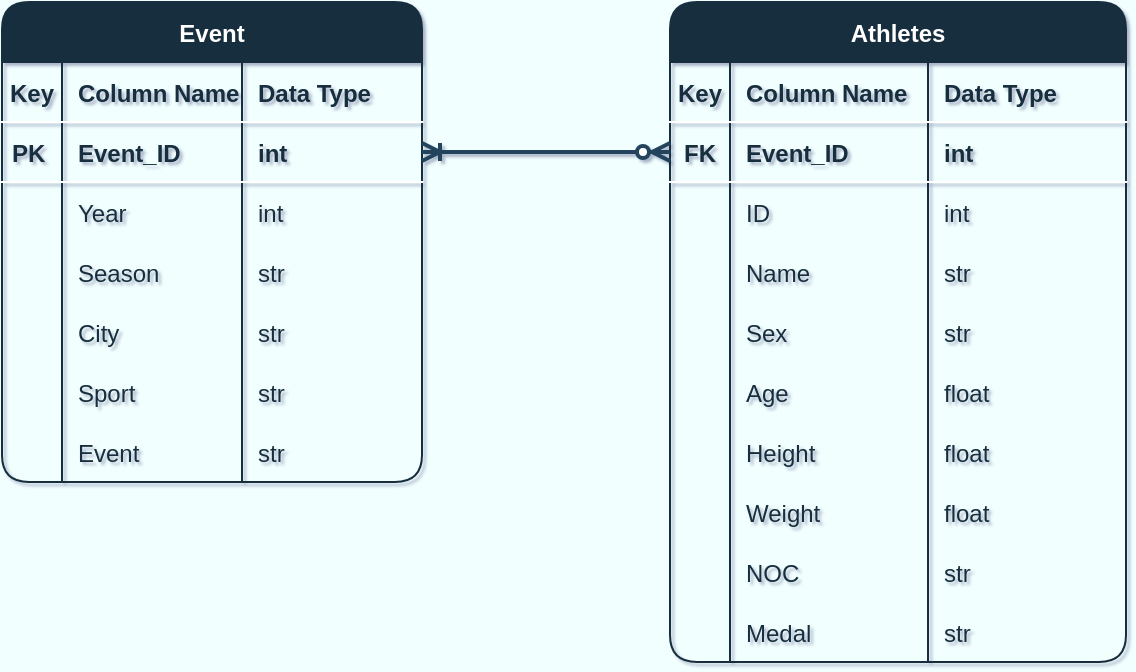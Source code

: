 <mxfile version="20.8.20" type="device"><diagram id="WiiV5bWWu4j-bYSQDRkj" name="Page-1"><mxGraphModel dx="1420" dy="746" grid="1" gridSize="10" guides="1" tooltips="1" connect="1" arrows="1" fold="1" page="1" pageScale="1" pageWidth="827" pageHeight="1169" background="#f2ffff" math="0" shadow="1"><root><mxCell id="0"/><mxCell id="1" parent="0"/><mxCell id="tx4dGXhJvyXeNef-bfkc-17" value="Event" style="shape=table;startSize=30;container=1;collapsible=1;childLayout=tableLayout;fixedRows=1;rowLines=0;fontStyle=1;align=center;resizeLast=1;labelBackgroundColor=none;shadow=0;fillColor=#182E3E;strokeColor=#162e3d;rounded=1;verticalAlign=middle;fontColor=#FFFFFF;gradientColor=none;swimlaneFillColor=none;strokeWidth=1;" parent="1" vertex="1"><mxGeometry x="80" y="120" width="210" height="240" as="geometry"/></mxCell><mxCell id="zEfpBd3IPEuqd6kIbxKW-10" style="shape=partialRectangle;collapsible=0;dropTarget=0;pointerEvents=0;fillColor=none;top=0;left=0;bottom=1;right=0;points=[[0,0.5],[1,0.5]];portConstraint=eastwest;strokeColor=#FFFFFF;fontColor=#FFFFFF;rounded=1;labelBackgroundColor=none;" parent="tx4dGXhJvyXeNef-bfkc-17" vertex="1"><mxGeometry y="30" width="210" height="30" as="geometry"/></mxCell><mxCell id="zEfpBd3IPEuqd6kIbxKW-11" value="Key" style="shape=partialRectangle;connectable=0;fillColor=none;top=0;left=0;bottom=0;right=0;fontStyle=1;overflow=hidden;strokeColor=#FFFFFF;fontColor=#162e3d;rounded=1;labelBackgroundColor=none;" parent="zEfpBd3IPEuqd6kIbxKW-10" vertex="1"><mxGeometry width="30" height="30" as="geometry"><mxRectangle width="30" height="30" as="alternateBounds"/></mxGeometry></mxCell><mxCell id="zEfpBd3IPEuqd6kIbxKW-12" value="Column Name" style="shape=partialRectangle;connectable=0;fillColor=none;top=0;left=0;bottom=0;right=0;align=left;spacingLeft=6;fontStyle=1;overflow=hidden;strokeColor=#FFFFFF;fontColor=#162e3d;rounded=1;labelBackgroundColor=none;" parent="zEfpBd3IPEuqd6kIbxKW-10" vertex="1"><mxGeometry x="30" width="90" height="30" as="geometry"><mxRectangle width="90" height="30" as="alternateBounds"/></mxGeometry></mxCell><mxCell id="zEfpBd3IPEuqd6kIbxKW-13" value="Data Type" style="shape=partialRectangle;connectable=0;fillColor=none;top=0;left=0;bottom=0;right=0;align=left;spacingLeft=6;fontStyle=1;overflow=hidden;strokeColor=#FFFFFF;fontColor=#162e3d;rounded=1;labelBackgroundColor=none;" parent="zEfpBd3IPEuqd6kIbxKW-10" vertex="1"><mxGeometry x="120" width="90" height="30" as="geometry"><mxRectangle width="90" height="30" as="alternateBounds"/></mxGeometry></mxCell><mxCell id="tx4dGXhJvyXeNef-bfkc-18" value="" style="shape=partialRectangle;collapsible=0;dropTarget=0;pointerEvents=0;fillColor=none;top=0;left=0;bottom=1;right=0;points=[[0,0.5],[1,0.5]];portConstraint=eastwest;strokeColor=#FFFFFF;fontColor=#FFFFFF;rounded=1;labelBackgroundColor=none;" parent="tx4dGXhJvyXeNef-bfkc-17" vertex="1"><mxGeometry y="60" width="210" height="30" as="geometry"/></mxCell><mxCell id="tx4dGXhJvyXeNef-bfkc-19" value="PK " style="shape=partialRectangle;connectable=0;fillColor=none;top=0;left=0;bottom=0;right=0;fontStyle=1;overflow=hidden;strokeColor=#FFFFFF;fontColor=#162e3d;rounded=1;labelBackgroundColor=none;" parent="tx4dGXhJvyXeNef-bfkc-18" vertex="1"><mxGeometry width="30" height="30" as="geometry"><mxRectangle width="30" height="30" as="alternateBounds"/></mxGeometry></mxCell><mxCell id="tx4dGXhJvyXeNef-bfkc-20" value="Event_ID" style="shape=partialRectangle;connectable=0;fillColor=none;top=0;left=0;bottom=0;right=0;align=left;spacingLeft=6;fontStyle=1;overflow=hidden;strokeColor=#FFFFFF;fontColor=#162e3d;rounded=1;labelBackgroundColor=none;" parent="tx4dGXhJvyXeNef-bfkc-18" vertex="1"><mxGeometry x="30" width="90" height="30" as="geometry"><mxRectangle width="90" height="30" as="alternateBounds"/></mxGeometry></mxCell><mxCell id="zEfpBd3IPEuqd6kIbxKW-1" value="int" style="shape=partialRectangle;connectable=0;fillColor=none;top=0;left=0;bottom=0;right=0;align=left;spacingLeft=6;fontStyle=1;overflow=hidden;strokeColor=#FFFFFF;fontColor=#162e3d;rounded=1;labelBackgroundColor=none;" parent="tx4dGXhJvyXeNef-bfkc-18" vertex="1"><mxGeometry x="120" width="90" height="30" as="geometry"><mxRectangle width="90" height="30" as="alternateBounds"/></mxGeometry></mxCell><mxCell id="OmmaZG5onPKD4CfBeByw-1" value="" style="shape=partialRectangle;collapsible=0;dropTarget=0;pointerEvents=0;fillColor=none;top=0;left=0;bottom=0;right=0;points=[[0,0.5],[1,0.5]];portConstraint=eastwest;strokeColor=#FFFFFF;fontColor=#FFFFFF;rounded=1;labelBackgroundColor=none;" parent="tx4dGXhJvyXeNef-bfkc-17" vertex="1"><mxGeometry y="90" width="210" height="30" as="geometry"/></mxCell><mxCell id="OmmaZG5onPKD4CfBeByw-2" value="" style="shape=partialRectangle;connectable=0;fillColor=none;top=0;left=0;bottom=0;right=0;editable=1;overflow=hidden;strokeColor=#FFFFFF;fontColor=#FFFFFF;rounded=1;labelBackgroundColor=none;" parent="OmmaZG5onPKD4CfBeByw-1" vertex="1"><mxGeometry width="30" height="30" as="geometry"><mxRectangle width="30" height="30" as="alternateBounds"/></mxGeometry></mxCell><mxCell id="OmmaZG5onPKD4CfBeByw-3" value="Year" style="shape=partialRectangle;connectable=0;fillColor=none;top=0;left=0;bottom=0;right=0;align=left;spacingLeft=6;overflow=hidden;strokeColor=#FFFFFF;fontColor=#162e3d;rounded=1;labelBackgroundColor=none;" parent="OmmaZG5onPKD4CfBeByw-1" vertex="1"><mxGeometry x="30" width="90" height="30" as="geometry"><mxRectangle width="90" height="30" as="alternateBounds"/></mxGeometry></mxCell><mxCell id="zEfpBd3IPEuqd6kIbxKW-3" value="int" style="shape=partialRectangle;connectable=0;fillColor=none;top=0;left=0;bottom=0;right=0;align=left;spacingLeft=6;overflow=hidden;strokeColor=#FFFFFF;fontColor=#162e3d;rounded=1;labelBackgroundColor=none;" parent="OmmaZG5onPKD4CfBeByw-1" vertex="1"><mxGeometry x="120" width="90" height="30" as="geometry"><mxRectangle width="90" height="30" as="alternateBounds"/></mxGeometry></mxCell><mxCell id="OmmaZG5onPKD4CfBeByw-42" value="" style="shape=partialRectangle;collapsible=0;dropTarget=0;pointerEvents=0;fillColor=none;top=0;left=0;bottom=0;right=0;points=[[0,0.5],[1,0.5]];portConstraint=eastwest;strokeColor=#FFFFFF;fontColor=#FFFFFF;rounded=1;labelBackgroundColor=none;" parent="tx4dGXhJvyXeNef-bfkc-17" vertex="1"><mxGeometry y="120" width="210" height="30" as="geometry"/></mxCell><mxCell id="OmmaZG5onPKD4CfBeByw-43" value="" style="shape=partialRectangle;connectable=0;fillColor=none;top=0;left=0;bottom=0;right=0;editable=1;overflow=hidden;strokeColor=#FFFFFF;fontColor=#FFFFFF;rounded=1;labelBackgroundColor=none;" parent="OmmaZG5onPKD4CfBeByw-42" vertex="1"><mxGeometry width="30" height="30" as="geometry"><mxRectangle width="30" height="30" as="alternateBounds"/></mxGeometry></mxCell><mxCell id="OmmaZG5onPKD4CfBeByw-44" value="Season" style="shape=partialRectangle;connectable=0;fillColor=none;top=0;left=0;bottom=0;right=0;align=left;spacingLeft=6;overflow=hidden;strokeColor=#FFFFFF;fontColor=#162e3d;rounded=1;labelBackgroundColor=none;" parent="OmmaZG5onPKD4CfBeByw-42" vertex="1"><mxGeometry x="30" width="90" height="30" as="geometry"><mxRectangle width="90" height="30" as="alternateBounds"/></mxGeometry></mxCell><mxCell id="zEfpBd3IPEuqd6kIbxKW-4" value="str" style="shape=partialRectangle;connectable=0;fillColor=none;top=0;left=0;bottom=0;right=0;align=left;spacingLeft=6;overflow=hidden;strokeColor=#FFFFFF;fontColor=#162e3d;rounded=1;labelBackgroundColor=none;" parent="OmmaZG5onPKD4CfBeByw-42" vertex="1"><mxGeometry x="120" width="90" height="30" as="geometry"><mxRectangle width="90" height="30" as="alternateBounds"/></mxGeometry></mxCell><mxCell id="zEfpBd3IPEuqd6kIbxKW-30" style="shape=partialRectangle;collapsible=0;dropTarget=0;pointerEvents=0;fillColor=none;top=0;left=0;bottom=0;right=0;points=[[0,0.5],[1,0.5]];portConstraint=eastwest;strokeColor=#FFFFFF;fontColor=#FFFFFF;rounded=1;labelBackgroundColor=none;" parent="tx4dGXhJvyXeNef-bfkc-17" vertex="1"><mxGeometry y="150" width="210" height="30" as="geometry"/></mxCell><mxCell id="zEfpBd3IPEuqd6kIbxKW-31" style="shape=partialRectangle;connectable=0;fillColor=none;top=0;left=0;bottom=0;right=0;editable=1;overflow=hidden;strokeColor=#FFFFFF;fontColor=#FFFFFF;rounded=1;labelBackgroundColor=none;" parent="zEfpBd3IPEuqd6kIbxKW-30" vertex="1"><mxGeometry width="30" height="30" as="geometry"><mxRectangle width="30" height="30" as="alternateBounds"/></mxGeometry></mxCell><mxCell id="zEfpBd3IPEuqd6kIbxKW-32" value="City" style="shape=partialRectangle;connectable=0;fillColor=none;top=0;left=0;bottom=0;right=0;align=left;spacingLeft=6;overflow=hidden;strokeColor=#FFFFFF;fontColor=#162e3d;rounded=1;labelBackgroundColor=none;" parent="zEfpBd3IPEuqd6kIbxKW-30" vertex="1"><mxGeometry x="30" width="90" height="30" as="geometry"><mxRectangle width="90" height="30" as="alternateBounds"/></mxGeometry></mxCell><mxCell id="zEfpBd3IPEuqd6kIbxKW-33" value="str" style="shape=partialRectangle;connectable=0;fillColor=none;top=0;left=0;bottom=0;right=0;align=left;spacingLeft=6;overflow=hidden;strokeColor=#FFFFFF;fontColor=#162e3d;rounded=1;labelBackgroundColor=none;" parent="zEfpBd3IPEuqd6kIbxKW-30" vertex="1"><mxGeometry x="120" width="90" height="30" as="geometry"><mxRectangle width="90" height="30" as="alternateBounds"/></mxGeometry></mxCell><mxCell id="zEfpBd3IPEuqd6kIbxKW-26" style="shape=partialRectangle;collapsible=0;dropTarget=0;pointerEvents=0;fillColor=none;top=0;left=0;bottom=0;right=0;points=[[0,0.5],[1,0.5]];portConstraint=eastwest;strokeColor=#FFFFFF;fontColor=#FFFFFF;rounded=1;labelBackgroundColor=none;" parent="tx4dGXhJvyXeNef-bfkc-17" vertex="1"><mxGeometry y="180" width="210" height="30" as="geometry"/></mxCell><mxCell id="zEfpBd3IPEuqd6kIbxKW-27" style="shape=partialRectangle;connectable=0;fillColor=none;top=0;left=0;bottom=0;right=0;editable=1;overflow=hidden;strokeColor=#FFFFFF;fontColor=#FFFFFF;rounded=1;labelBackgroundColor=none;" parent="zEfpBd3IPEuqd6kIbxKW-26" vertex="1"><mxGeometry width="30" height="30" as="geometry"><mxRectangle width="30" height="30" as="alternateBounds"/></mxGeometry></mxCell><mxCell id="zEfpBd3IPEuqd6kIbxKW-28" value="Sport" style="shape=partialRectangle;connectable=0;fillColor=none;top=0;left=0;bottom=0;right=0;align=left;spacingLeft=6;overflow=hidden;strokeColor=#FFFFFF;fontColor=#162e3d;rounded=1;labelBackgroundColor=none;" parent="zEfpBd3IPEuqd6kIbxKW-26" vertex="1"><mxGeometry x="30" width="90" height="30" as="geometry"><mxRectangle width="90" height="30" as="alternateBounds"/></mxGeometry></mxCell><mxCell id="zEfpBd3IPEuqd6kIbxKW-29" value="str" style="shape=partialRectangle;connectable=0;fillColor=none;top=0;left=0;bottom=0;right=0;align=left;spacingLeft=6;overflow=hidden;strokeColor=#FFFFFF;fontColor=#162e3d;rounded=1;labelBackgroundColor=none;" parent="zEfpBd3IPEuqd6kIbxKW-26" vertex="1"><mxGeometry x="120" width="90" height="30" as="geometry"><mxRectangle width="90" height="30" as="alternateBounds"/></mxGeometry></mxCell><mxCell id="zEfpBd3IPEuqd6kIbxKW-22" style="shape=partialRectangle;collapsible=0;dropTarget=0;pointerEvents=0;fillColor=none;top=0;left=0;bottom=0;right=0;points=[[0,0.5],[1,0.5]];portConstraint=eastwest;strokeColor=#FFFFFF;fontColor=#FFFFFF;rounded=1;labelBackgroundColor=none;" parent="tx4dGXhJvyXeNef-bfkc-17" vertex="1"><mxGeometry y="210" width="210" height="30" as="geometry"/></mxCell><mxCell id="zEfpBd3IPEuqd6kIbxKW-23" style="shape=partialRectangle;connectable=0;fillColor=none;top=0;left=0;bottom=0;right=0;editable=1;overflow=hidden;strokeColor=#FFFFFF;fontColor=#FFFFFF;rounded=1;labelBackgroundColor=none;" parent="zEfpBd3IPEuqd6kIbxKW-22" vertex="1"><mxGeometry width="30" height="30" as="geometry"><mxRectangle width="30" height="30" as="alternateBounds"/></mxGeometry></mxCell><mxCell id="zEfpBd3IPEuqd6kIbxKW-24" value="Event" style="shape=partialRectangle;connectable=0;fillColor=none;top=0;left=0;bottom=0;right=0;align=left;spacingLeft=6;overflow=hidden;strokeColor=#FFFFFF;fontColor=#162e3d;rounded=1;labelBackgroundColor=none;" parent="zEfpBd3IPEuqd6kIbxKW-22" vertex="1"><mxGeometry x="30" width="90" height="30" as="geometry"><mxRectangle width="90" height="30" as="alternateBounds"/></mxGeometry></mxCell><mxCell id="zEfpBd3IPEuqd6kIbxKW-25" value="str" style="shape=partialRectangle;connectable=0;fillColor=none;top=0;left=0;bottom=0;right=0;align=left;spacingLeft=6;overflow=hidden;strokeColor=#FFFFFF;fontColor=#162e3d;rounded=1;labelBackgroundColor=none;" parent="zEfpBd3IPEuqd6kIbxKW-22" vertex="1"><mxGeometry x="120" width="90" height="30" as="geometry"><mxRectangle width="90" height="30" as="alternateBounds"/></mxGeometry></mxCell><mxCell id="tx4dGXhJvyXeNef-bfkc-37" value="Athletes" style="shape=table;startSize=30;container=1;collapsible=1;childLayout=tableLayout;fixedRows=1;rowLines=0;fontStyle=1;align=center;resizeLast=1;labelBackgroundColor=none;shadow=0;fillColor=#182E3E;strokeColor=#162e3d;rounded=1;verticalAlign=middle;fontColor=#FFFFFF;" parent="1" vertex="1"><mxGeometry x="414" y="120" width="228" height="330" as="geometry"/></mxCell><mxCell id="zEfpBd3IPEuqd6kIbxKW-14" style="shape=partialRectangle;collapsible=0;dropTarget=0;pointerEvents=0;fillColor=none;top=0;left=0;bottom=1;right=0;points=[[0,0.5],[1,0.5]];portConstraint=eastwest;strokeColor=#FFFFFF;fontColor=#FFFFFF;rounded=1;labelBackgroundColor=none;" parent="tx4dGXhJvyXeNef-bfkc-37" vertex="1"><mxGeometry y="30" width="228" height="30" as="geometry"/></mxCell><mxCell id="zEfpBd3IPEuqd6kIbxKW-15" value="Key" style="shape=partialRectangle;connectable=0;fillColor=none;top=0;left=0;bottom=0;right=0;fontStyle=1;overflow=hidden;strokeColor=#FFFFFF;fontColor=#162e3d;rounded=1;labelBackgroundColor=none;" parent="zEfpBd3IPEuqd6kIbxKW-14" vertex="1"><mxGeometry width="30" height="30" as="geometry"><mxRectangle width="30" height="30" as="alternateBounds"/></mxGeometry></mxCell><mxCell id="zEfpBd3IPEuqd6kIbxKW-16" value="Column Name" style="shape=partialRectangle;connectable=0;fillColor=none;top=0;left=0;bottom=0;right=0;align=left;spacingLeft=6;fontStyle=1;overflow=hidden;strokeColor=#FFFFFF;fontColor=#162e3d;rounded=1;labelBackgroundColor=none;" parent="zEfpBd3IPEuqd6kIbxKW-14" vertex="1"><mxGeometry x="30" width="99" height="30" as="geometry"><mxRectangle width="99" height="30" as="alternateBounds"/></mxGeometry></mxCell><mxCell id="zEfpBd3IPEuqd6kIbxKW-17" value="Data Type" style="shape=partialRectangle;connectable=0;fillColor=none;top=0;left=0;bottom=0;right=0;align=left;spacingLeft=6;fontStyle=1;overflow=hidden;strokeColor=#FFFFFF;fontColor=#162e3d;rounded=1;labelBackgroundColor=none;" parent="zEfpBd3IPEuqd6kIbxKW-14" vertex="1"><mxGeometry x="129" width="99" height="30" as="geometry"><mxRectangle width="99" height="30" as="alternateBounds"/></mxGeometry></mxCell><mxCell id="tx4dGXhJvyXeNef-bfkc-38" value="" style="shape=partialRectangle;collapsible=0;dropTarget=0;pointerEvents=0;fillColor=none;top=0;left=0;bottom=1;right=0;points=[[0,0.5],[1,0.5]];portConstraint=eastwest;strokeColor=#FFFFFF;fontColor=#FFFFFF;rounded=1;labelBackgroundColor=none;" parent="tx4dGXhJvyXeNef-bfkc-37" vertex="1"><mxGeometry y="60" width="228" height="30" as="geometry"/></mxCell><mxCell id="tx4dGXhJvyXeNef-bfkc-39" value="FK" style="shape=partialRectangle;connectable=0;fillColor=none;top=0;left=0;bottom=0;right=0;fontStyle=1;overflow=hidden;strokeColor=#FFFFFF;fontColor=#162e3d;rounded=1;labelBackgroundColor=none;" parent="tx4dGXhJvyXeNef-bfkc-38" vertex="1"><mxGeometry width="30" height="30" as="geometry"><mxRectangle width="30" height="30" as="alternateBounds"/></mxGeometry></mxCell><mxCell id="tx4dGXhJvyXeNef-bfkc-40" value="Event_ID" style="shape=partialRectangle;connectable=0;fillColor=none;top=0;left=0;bottom=0;right=0;align=left;spacingLeft=6;fontStyle=1;overflow=hidden;strokeColor=#FFFFFF;fontColor=#162e3d;rounded=1;labelBackgroundColor=none;" parent="tx4dGXhJvyXeNef-bfkc-38" vertex="1"><mxGeometry x="30" width="99" height="30" as="geometry"><mxRectangle width="99" height="30" as="alternateBounds"/></mxGeometry></mxCell><mxCell id="zEfpBd3IPEuqd6kIbxKW-5" value="int" style="shape=partialRectangle;connectable=0;fillColor=none;top=0;left=0;bottom=0;right=0;align=left;spacingLeft=6;fontStyle=1;overflow=hidden;strokeColor=#FFFFFF;fontColor=#162e3d;rounded=1;labelBackgroundColor=none;" parent="tx4dGXhJvyXeNef-bfkc-38" vertex="1"><mxGeometry x="129" width="99" height="30" as="geometry"><mxRectangle width="99" height="30" as="alternateBounds"/></mxGeometry></mxCell><mxCell id="tx4dGXhJvyXeNef-bfkc-41" value="" style="shape=partialRectangle;collapsible=0;dropTarget=0;pointerEvents=0;fillColor=none;top=0;left=0;bottom=0;right=0;points=[[0,0.5],[1,0.5]];portConstraint=eastwest;strokeColor=#FFFFFF;fontColor=#FFFFFF;rounded=1;labelBackgroundColor=none;" parent="tx4dGXhJvyXeNef-bfkc-37" vertex="1"><mxGeometry y="90" width="228" height="30" as="geometry"/></mxCell><mxCell id="tx4dGXhJvyXeNef-bfkc-42" value="" style="shape=partialRectangle;connectable=0;fillColor=none;top=0;left=0;bottom=0;right=0;editable=1;overflow=hidden;strokeColor=#FFFFFF;fontColor=#FFFFFF;rounded=1;labelBackgroundColor=none;" parent="tx4dGXhJvyXeNef-bfkc-41" vertex="1"><mxGeometry width="30" height="30" as="geometry"><mxRectangle width="30" height="30" as="alternateBounds"/></mxGeometry></mxCell><mxCell id="tx4dGXhJvyXeNef-bfkc-43" value="ID" style="shape=partialRectangle;connectable=0;fillColor=none;top=0;left=0;bottom=0;right=0;align=left;spacingLeft=6;overflow=hidden;strokeColor=#FFFFFF;fontColor=#162e3d;rounded=1;labelBackgroundColor=none;" parent="tx4dGXhJvyXeNef-bfkc-41" vertex="1"><mxGeometry x="30" width="99" height="30" as="geometry"><mxRectangle width="99" height="30" as="alternateBounds"/></mxGeometry></mxCell><mxCell id="zEfpBd3IPEuqd6kIbxKW-6" value="int" style="shape=partialRectangle;connectable=0;fillColor=none;top=0;left=0;bottom=0;right=0;align=left;spacingLeft=6;overflow=hidden;strokeColor=#FFFFFF;fontColor=#162e3d;rounded=1;labelBackgroundColor=none;" parent="tx4dGXhJvyXeNef-bfkc-41" vertex="1"><mxGeometry x="129" width="99" height="30" as="geometry"><mxRectangle width="99" height="30" as="alternateBounds"/></mxGeometry></mxCell><mxCell id="zEfpBd3IPEuqd6kIbxKW-46" style="shape=partialRectangle;collapsible=0;dropTarget=0;pointerEvents=0;fillColor=none;top=0;left=0;bottom=0;right=0;points=[[0,0.5],[1,0.5]];portConstraint=eastwest;strokeColor=#FFFFFF;fontColor=#FFFFFF;rounded=1;labelBackgroundColor=none;" parent="tx4dGXhJvyXeNef-bfkc-37" vertex="1"><mxGeometry y="120" width="228" height="30" as="geometry"/></mxCell><mxCell id="zEfpBd3IPEuqd6kIbxKW-47" style="shape=partialRectangle;connectable=0;fillColor=none;top=0;left=0;bottom=0;right=0;editable=1;overflow=hidden;strokeColor=#FFFFFF;fontColor=#FFFFFF;rounded=1;labelBackgroundColor=none;" parent="zEfpBd3IPEuqd6kIbxKW-46" vertex="1"><mxGeometry width="30" height="30" as="geometry"><mxRectangle width="30" height="30" as="alternateBounds"/></mxGeometry></mxCell><mxCell id="zEfpBd3IPEuqd6kIbxKW-48" value="Name" style="shape=partialRectangle;connectable=0;fillColor=none;top=0;left=0;bottom=0;right=0;align=left;spacingLeft=6;overflow=hidden;strokeColor=#FFFFFF;fontColor=#162e3d;rounded=1;labelBackgroundColor=none;" parent="zEfpBd3IPEuqd6kIbxKW-46" vertex="1"><mxGeometry x="30" width="99" height="30" as="geometry"><mxRectangle width="99" height="30" as="alternateBounds"/></mxGeometry></mxCell><mxCell id="zEfpBd3IPEuqd6kIbxKW-49" value="str" style="shape=partialRectangle;connectable=0;fillColor=none;top=0;left=0;bottom=0;right=0;align=left;spacingLeft=6;overflow=hidden;strokeColor=#FFFFFF;fontColor=#162e3d;rounded=1;labelBackgroundColor=none;" parent="zEfpBd3IPEuqd6kIbxKW-46" vertex="1"><mxGeometry x="129" width="99" height="30" as="geometry"><mxRectangle width="99" height="30" as="alternateBounds"/></mxGeometry></mxCell><mxCell id="zEfpBd3IPEuqd6kIbxKW-42" style="shape=partialRectangle;collapsible=0;dropTarget=0;pointerEvents=0;fillColor=none;top=0;left=0;bottom=0;right=0;points=[[0,0.5],[1,0.5]];portConstraint=eastwest;strokeColor=#FFFFFF;fontColor=#FFFFFF;rounded=1;labelBackgroundColor=none;" parent="tx4dGXhJvyXeNef-bfkc-37" vertex="1"><mxGeometry y="150" width="228" height="30" as="geometry"/></mxCell><mxCell id="zEfpBd3IPEuqd6kIbxKW-43" style="shape=partialRectangle;connectable=0;fillColor=none;top=0;left=0;bottom=0;right=0;editable=1;overflow=hidden;strokeColor=#FFFFFF;fontColor=#FFFFFF;rounded=1;labelBackgroundColor=none;" parent="zEfpBd3IPEuqd6kIbxKW-42" vertex="1"><mxGeometry width="30" height="30" as="geometry"><mxRectangle width="30" height="30" as="alternateBounds"/></mxGeometry></mxCell><mxCell id="zEfpBd3IPEuqd6kIbxKW-44" value="Sex" style="shape=partialRectangle;connectable=0;fillColor=none;top=0;left=0;bottom=0;right=0;align=left;spacingLeft=6;overflow=hidden;strokeColor=#FFFFFF;fontColor=#162e3d;rounded=1;labelBackgroundColor=none;" parent="zEfpBd3IPEuqd6kIbxKW-42" vertex="1"><mxGeometry x="30" width="99" height="30" as="geometry"><mxRectangle width="99" height="30" as="alternateBounds"/></mxGeometry></mxCell><mxCell id="zEfpBd3IPEuqd6kIbxKW-45" value="str" style="shape=partialRectangle;connectable=0;fillColor=none;top=0;left=0;bottom=0;right=0;align=left;spacingLeft=6;overflow=hidden;strokeColor=#FFFFFF;fontColor=#162e3d;rounded=1;labelBackgroundColor=none;" parent="zEfpBd3IPEuqd6kIbxKW-42" vertex="1"><mxGeometry x="129" width="99" height="30" as="geometry"><mxRectangle width="99" height="30" as="alternateBounds"/></mxGeometry></mxCell><mxCell id="zEfpBd3IPEuqd6kIbxKW-38" style="shape=partialRectangle;collapsible=0;dropTarget=0;pointerEvents=0;fillColor=none;top=0;left=0;bottom=0;right=0;points=[[0,0.5],[1,0.5]];portConstraint=eastwest;strokeColor=#FFFFFF;fontColor=#FFFFFF;rounded=1;labelBackgroundColor=none;" parent="tx4dGXhJvyXeNef-bfkc-37" vertex="1"><mxGeometry y="180" width="228" height="30" as="geometry"/></mxCell><mxCell id="zEfpBd3IPEuqd6kIbxKW-39" style="shape=partialRectangle;connectable=0;fillColor=none;top=0;left=0;bottom=0;right=0;editable=1;overflow=hidden;strokeColor=#FFFFFF;fontColor=#FFFFFF;rounded=1;labelBackgroundColor=none;" parent="zEfpBd3IPEuqd6kIbxKW-38" vertex="1"><mxGeometry width="30" height="30" as="geometry"><mxRectangle width="30" height="30" as="alternateBounds"/></mxGeometry></mxCell><mxCell id="zEfpBd3IPEuqd6kIbxKW-40" value="Age" style="shape=partialRectangle;connectable=0;fillColor=none;top=0;left=0;bottom=0;right=0;align=left;spacingLeft=6;overflow=hidden;strokeColor=#FFFFFF;fontColor=#162e3d;rounded=1;labelBackgroundColor=none;" parent="zEfpBd3IPEuqd6kIbxKW-38" vertex="1"><mxGeometry x="30" width="99" height="30" as="geometry"><mxRectangle width="99" height="30" as="alternateBounds"/></mxGeometry></mxCell><mxCell id="zEfpBd3IPEuqd6kIbxKW-41" value="float" style="shape=partialRectangle;connectable=0;fillColor=none;top=0;left=0;bottom=0;right=0;align=left;spacingLeft=6;overflow=hidden;strokeColor=#FFFFFF;fontColor=#162e3d;rounded=1;labelBackgroundColor=none;" parent="zEfpBd3IPEuqd6kIbxKW-38" vertex="1"><mxGeometry x="129" width="99" height="30" as="geometry"><mxRectangle width="99" height="30" as="alternateBounds"/></mxGeometry></mxCell><mxCell id="zEfpBd3IPEuqd6kIbxKW-34" style="shape=partialRectangle;collapsible=0;dropTarget=0;pointerEvents=0;fillColor=none;top=0;left=0;bottom=0;right=0;points=[[0,0.5],[1,0.5]];portConstraint=eastwest;strokeColor=#FFFFFF;fontColor=#FFFFFF;rounded=1;labelBackgroundColor=none;" parent="tx4dGXhJvyXeNef-bfkc-37" vertex="1"><mxGeometry y="210" width="228" height="30" as="geometry"/></mxCell><mxCell id="zEfpBd3IPEuqd6kIbxKW-35" style="shape=partialRectangle;connectable=0;fillColor=none;top=0;left=0;bottom=0;right=0;editable=1;overflow=hidden;strokeColor=#FFFFFF;fontColor=#FFFFFF;rounded=1;labelBackgroundColor=none;" parent="zEfpBd3IPEuqd6kIbxKW-34" vertex="1"><mxGeometry width="30" height="30" as="geometry"><mxRectangle width="30" height="30" as="alternateBounds"/></mxGeometry></mxCell><mxCell id="zEfpBd3IPEuqd6kIbxKW-36" value="Height" style="shape=partialRectangle;connectable=0;fillColor=none;top=0;left=0;bottom=0;right=0;align=left;spacingLeft=6;overflow=hidden;strokeColor=#FFFFFF;fontColor=#162e3d;rounded=1;labelBackgroundColor=none;" parent="zEfpBd3IPEuqd6kIbxKW-34" vertex="1"><mxGeometry x="30" width="99" height="30" as="geometry"><mxRectangle width="99" height="30" as="alternateBounds"/></mxGeometry></mxCell><mxCell id="zEfpBd3IPEuqd6kIbxKW-37" value="float" style="shape=partialRectangle;connectable=0;fillColor=none;top=0;left=0;bottom=0;right=0;align=left;spacingLeft=6;overflow=hidden;strokeColor=#FFFFFF;fontColor=#162e3d;rounded=1;labelBackgroundColor=none;" parent="zEfpBd3IPEuqd6kIbxKW-34" vertex="1"><mxGeometry x="129" width="99" height="30" as="geometry"><mxRectangle width="99" height="30" as="alternateBounds"/></mxGeometry></mxCell><mxCell id="tx4dGXhJvyXeNef-bfkc-44" value="" style="shape=partialRectangle;collapsible=0;dropTarget=0;pointerEvents=0;fillColor=none;top=0;left=0;bottom=0;right=0;points=[[0,0.5],[1,0.5]];portConstraint=eastwest;strokeColor=#FFFFFF;fontColor=#FFFFFF;rounded=1;labelBackgroundColor=none;" parent="tx4dGXhJvyXeNef-bfkc-37" vertex="1"><mxGeometry y="240" width="228" height="30" as="geometry"/></mxCell><mxCell id="tx4dGXhJvyXeNef-bfkc-45" value="" style="shape=partialRectangle;connectable=0;fillColor=none;top=0;left=0;bottom=0;right=0;editable=1;overflow=hidden;strokeColor=#FFFFFF;fontColor=#FFFFFF;rounded=1;labelBackgroundColor=none;" parent="tx4dGXhJvyXeNef-bfkc-44" vertex="1"><mxGeometry width="30" height="30" as="geometry"><mxRectangle width="30" height="30" as="alternateBounds"/></mxGeometry></mxCell><mxCell id="tx4dGXhJvyXeNef-bfkc-46" value="Weight" style="shape=partialRectangle;connectable=0;fillColor=none;top=0;left=0;bottom=0;right=0;align=left;spacingLeft=6;overflow=hidden;strokeColor=#FFFFFF;fontColor=#162e3d;rounded=1;labelBackgroundColor=none;" parent="tx4dGXhJvyXeNef-bfkc-44" vertex="1"><mxGeometry x="30" width="99" height="30" as="geometry"><mxRectangle width="99" height="30" as="alternateBounds"/></mxGeometry></mxCell><mxCell id="zEfpBd3IPEuqd6kIbxKW-7" value="float" style="shape=partialRectangle;connectable=0;fillColor=none;top=0;left=0;bottom=0;right=0;align=left;spacingLeft=6;overflow=hidden;strokeColor=#FFFFFF;fontColor=#162e3d;rounded=1;labelBackgroundColor=none;" parent="tx4dGXhJvyXeNef-bfkc-44" vertex="1"><mxGeometry x="129" width="99" height="30" as="geometry"><mxRectangle width="99" height="30" as="alternateBounds"/></mxGeometry></mxCell><mxCell id="6JO4Rv9aw-Q0FsQNPqss-7" value="" style="shape=partialRectangle;collapsible=0;dropTarget=0;pointerEvents=0;fillColor=none;top=0;left=0;bottom=0;right=0;points=[[0,0.5],[1,0.5]];portConstraint=eastwest;strokeColor=#FFFFFF;fontColor=#FFFFFF;rounded=1;labelBackgroundColor=none;" parent="tx4dGXhJvyXeNef-bfkc-37" vertex="1"><mxGeometry y="270" width="228" height="30" as="geometry"/></mxCell><mxCell id="6JO4Rv9aw-Q0FsQNPqss-8" value="" style="shape=partialRectangle;connectable=0;fillColor=none;top=0;left=0;bottom=0;right=0;editable=1;overflow=hidden;strokeColor=#FFFFFF;fontColor=#FFFFFF;rounded=1;labelBackgroundColor=none;" parent="6JO4Rv9aw-Q0FsQNPqss-7" vertex="1"><mxGeometry width="30" height="30" as="geometry"><mxRectangle width="30" height="30" as="alternateBounds"/></mxGeometry></mxCell><mxCell id="6JO4Rv9aw-Q0FsQNPqss-9" value="NOC" style="shape=partialRectangle;connectable=0;fillColor=none;top=0;left=0;bottom=0;right=0;align=left;spacingLeft=6;overflow=hidden;strokeColor=#FFFFFF;fontColor=#162e3d;rounded=1;labelBackgroundColor=none;" parent="6JO4Rv9aw-Q0FsQNPqss-7" vertex="1"><mxGeometry x="30" width="99" height="30" as="geometry"><mxRectangle width="99" height="30" as="alternateBounds"/></mxGeometry></mxCell><mxCell id="zEfpBd3IPEuqd6kIbxKW-9" value="str" style="shape=partialRectangle;connectable=0;fillColor=none;top=0;left=0;bottom=0;right=0;align=left;spacingLeft=6;overflow=hidden;strokeColor=#FFFFFF;fontColor=#162e3d;rounded=1;labelBackgroundColor=none;" parent="6JO4Rv9aw-Q0FsQNPqss-7" vertex="1"><mxGeometry x="129" width="99" height="30" as="geometry"><mxRectangle width="99" height="30" as="alternateBounds"/></mxGeometry></mxCell><mxCell id="zEfpBd3IPEuqd6kIbxKW-50" style="shape=partialRectangle;collapsible=0;dropTarget=0;pointerEvents=0;fillColor=none;top=0;left=0;bottom=0;right=0;points=[[0,0.5],[1,0.5]];portConstraint=eastwest;strokeColor=#FFFFFF;fontColor=#FFFFFF;rounded=1;labelBackgroundColor=none;" parent="tx4dGXhJvyXeNef-bfkc-37" vertex="1"><mxGeometry y="300" width="228" height="30" as="geometry"/></mxCell><mxCell id="zEfpBd3IPEuqd6kIbxKW-51" style="shape=partialRectangle;connectable=0;fillColor=none;top=0;left=0;bottom=0;right=0;editable=1;overflow=hidden;strokeColor=#FFFFFF;fontColor=#FFFFFF;rounded=1;labelBackgroundColor=none;" parent="zEfpBd3IPEuqd6kIbxKW-50" vertex="1"><mxGeometry width="30" height="30" as="geometry"><mxRectangle width="30" height="30" as="alternateBounds"/></mxGeometry></mxCell><mxCell id="zEfpBd3IPEuqd6kIbxKW-52" value="Medal" style="shape=partialRectangle;connectable=0;fillColor=none;top=0;left=0;bottom=0;right=0;align=left;spacingLeft=6;overflow=hidden;strokeColor=#FFFFFF;fontColor=#162e3d;rounded=1;labelBackgroundColor=none;" parent="zEfpBd3IPEuqd6kIbxKW-50" vertex="1"><mxGeometry x="30" width="99" height="30" as="geometry"><mxRectangle width="99" height="30" as="alternateBounds"/></mxGeometry></mxCell><mxCell id="zEfpBd3IPEuqd6kIbxKW-53" value="str" style="shape=partialRectangle;connectable=0;fillColor=none;top=0;left=0;bottom=0;right=0;align=left;spacingLeft=6;overflow=hidden;strokeColor=#FFFFFF;fontColor=#162e3d;rounded=1;labelBackgroundColor=none;" parent="zEfpBd3IPEuqd6kIbxKW-50" vertex="1"><mxGeometry x="129" width="99" height="30" as="geometry"><mxRectangle width="99" height="30" as="alternateBounds"/></mxGeometry></mxCell><mxCell id="zEfpBd3IPEuqd6kIbxKW-54" value="" style="edgeStyle=entityRelationEdgeStyle;fontSize=12;html=1;endArrow=ERoneToMany;startArrow=ERzeroToMany;rounded=0;entryX=1;entryY=0.5;entryDx=0;entryDy=0;exitX=0;exitY=0.5;exitDx=0;exitDy=0;labelBackgroundColor=none;strokeColor=#23445D;fontColor=default;strokeWidth=2;targetPerimeterSpacing=0;endSize=6;startSize=6;sourcePerimeterSpacing=0;" parent="1" source="tx4dGXhJvyXeNef-bfkc-38" target="tx4dGXhJvyXeNef-bfkc-18" edge="1"><mxGeometry width="100" height="100" relative="1" as="geometry"><mxPoint x="290" y="510" as="sourcePoint"/><mxPoint x="190" y="610" as="targetPoint"/></mxGeometry></mxCell></root></mxGraphModel></diagram></mxfile>
